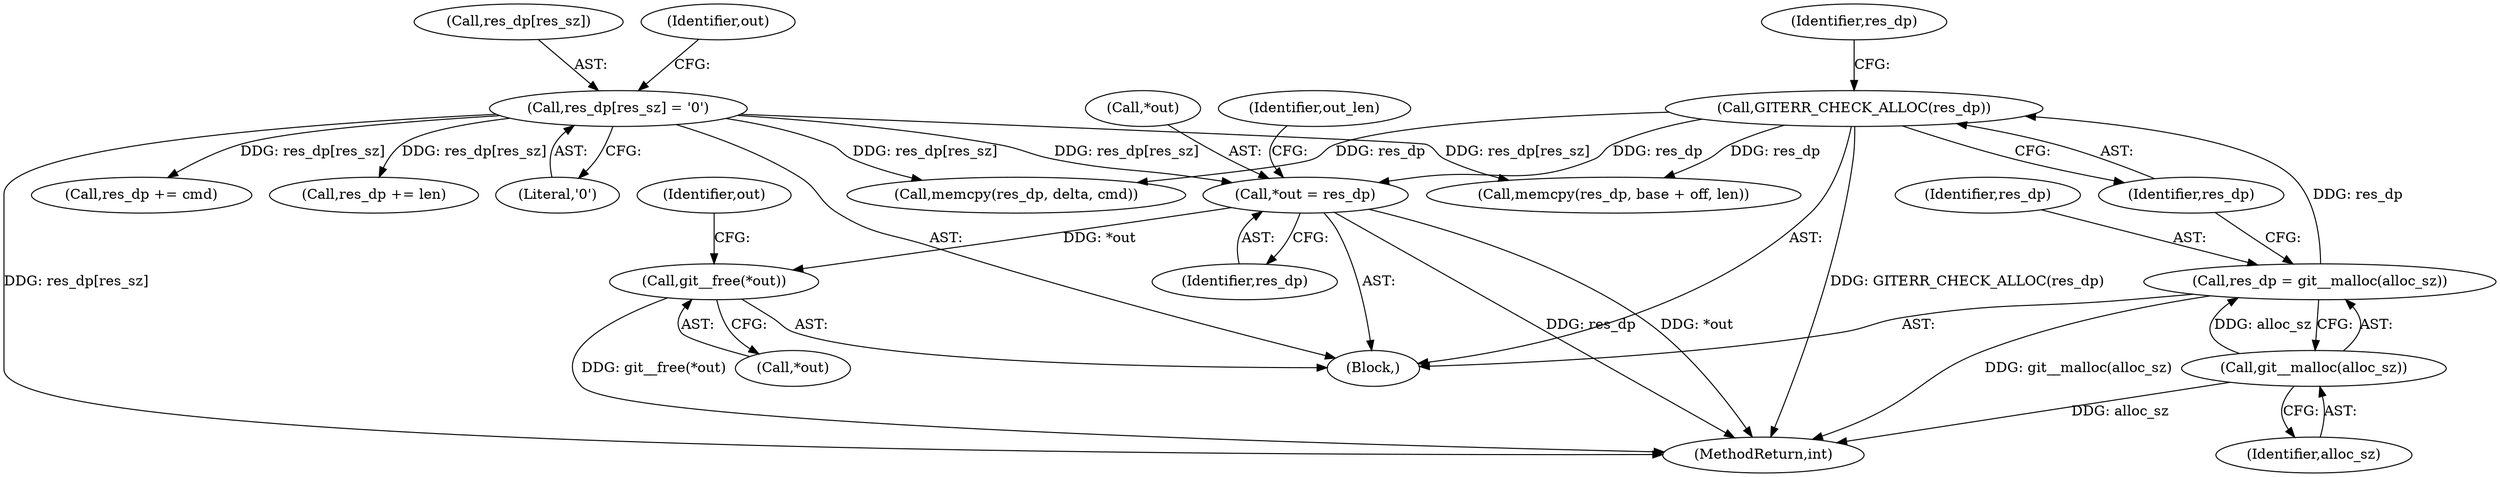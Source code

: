 digraph "0_libgit2_9844d38bed10e9ff17174434b3421b227ae710f3@pointer" {
"1000182" [label="(Call,*out = res_dp)"];
"1000177" [label="(Call,res_dp[res_sz] = '\0')"];
"1000175" [label="(Call,GITERR_CHECK_ALLOC(res_dp))"];
"1000171" [label="(Call,res_dp = git__malloc(alloc_sz))"];
"1000173" [label="(Call,git__malloc(alloc_sz))"];
"1000333" [label="(Call,git__free(*out))"];
"1000182" [label="(Call,*out = res_dp)"];
"1000188" [label="(Identifier,out_len)"];
"1000175" [label="(Call,GITERR_CHECK_ALLOC(res_dp))"];
"1000307" [label="(Call,memcpy(res_dp, delta, cmd))"];
"1000314" [label="(Call,res_dp += cmd)"];
"1000334" [label="(Call,*out)"];
"1000177" [label="(Call,res_dp[res_sz] = '\0')"];
"1000111" [label="(Block,)"];
"1000171" [label="(Call,res_dp = git__malloc(alloc_sz))"];
"1000286" [label="(Call,res_dp += len)"];
"1000184" [label="(Identifier,out)"];
"1000183" [label="(Call,*out)"];
"1000178" [label="(Call,res_dp[res_sz])"];
"1000350" [label="(MethodReturn,int)"];
"1000338" [label="(Identifier,out)"];
"1000179" [label="(Identifier,res_dp)"];
"1000176" [label="(Identifier,res_dp)"];
"1000280" [label="(Call,memcpy(res_dp, base + off, len))"];
"1000174" [label="(Identifier,alloc_sz)"];
"1000333" [label="(Call,git__free(*out))"];
"1000173" [label="(Call,git__malloc(alloc_sz))"];
"1000172" [label="(Identifier,res_dp)"];
"1000185" [label="(Identifier,res_dp)"];
"1000181" [label="(Literal,'\0')"];
"1000182" -> "1000111"  [label="AST: "];
"1000182" -> "1000185"  [label="CFG: "];
"1000183" -> "1000182"  [label="AST: "];
"1000185" -> "1000182"  [label="AST: "];
"1000188" -> "1000182"  [label="CFG: "];
"1000182" -> "1000350"  [label="DDG: res_dp"];
"1000182" -> "1000350"  [label="DDG: *out"];
"1000177" -> "1000182"  [label="DDG: res_dp[res_sz]"];
"1000175" -> "1000182"  [label="DDG: res_dp"];
"1000182" -> "1000333"  [label="DDG: *out"];
"1000177" -> "1000111"  [label="AST: "];
"1000177" -> "1000181"  [label="CFG: "];
"1000178" -> "1000177"  [label="AST: "];
"1000181" -> "1000177"  [label="AST: "];
"1000184" -> "1000177"  [label="CFG: "];
"1000177" -> "1000350"  [label="DDG: res_dp[res_sz]"];
"1000177" -> "1000280"  [label="DDG: res_dp[res_sz]"];
"1000177" -> "1000286"  [label="DDG: res_dp[res_sz]"];
"1000177" -> "1000307"  [label="DDG: res_dp[res_sz]"];
"1000177" -> "1000314"  [label="DDG: res_dp[res_sz]"];
"1000175" -> "1000111"  [label="AST: "];
"1000175" -> "1000176"  [label="CFG: "];
"1000176" -> "1000175"  [label="AST: "];
"1000179" -> "1000175"  [label="CFG: "];
"1000175" -> "1000350"  [label="DDG: GITERR_CHECK_ALLOC(res_dp)"];
"1000171" -> "1000175"  [label="DDG: res_dp"];
"1000175" -> "1000280"  [label="DDG: res_dp"];
"1000175" -> "1000307"  [label="DDG: res_dp"];
"1000171" -> "1000111"  [label="AST: "];
"1000171" -> "1000173"  [label="CFG: "];
"1000172" -> "1000171"  [label="AST: "];
"1000173" -> "1000171"  [label="AST: "];
"1000176" -> "1000171"  [label="CFG: "];
"1000171" -> "1000350"  [label="DDG: git__malloc(alloc_sz)"];
"1000173" -> "1000171"  [label="DDG: alloc_sz"];
"1000173" -> "1000174"  [label="CFG: "];
"1000174" -> "1000173"  [label="AST: "];
"1000173" -> "1000350"  [label="DDG: alloc_sz"];
"1000333" -> "1000111"  [label="AST: "];
"1000333" -> "1000334"  [label="CFG: "];
"1000334" -> "1000333"  [label="AST: "];
"1000338" -> "1000333"  [label="CFG: "];
"1000333" -> "1000350"  [label="DDG: git__free(*out)"];
}
